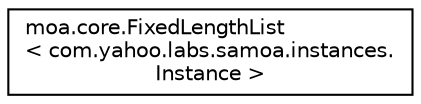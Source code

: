 digraph "Graphical Class Hierarchy"
{
 // LATEX_PDF_SIZE
  edge [fontname="Helvetica",fontsize="10",labelfontname="Helvetica",labelfontsize="10"];
  node [fontname="Helvetica",fontsize="10",shape=record];
  rankdir="LR";
  Node0 [label="moa.core.FixedLengthList\l\< com.yahoo.labs.samoa.instances.\lInstance \>",height=0.2,width=0.4,color="black", fillcolor="white", style="filled",URL="$classmoa_1_1core_1_1_fixed_length_list.html",tooltip=" "];
}
